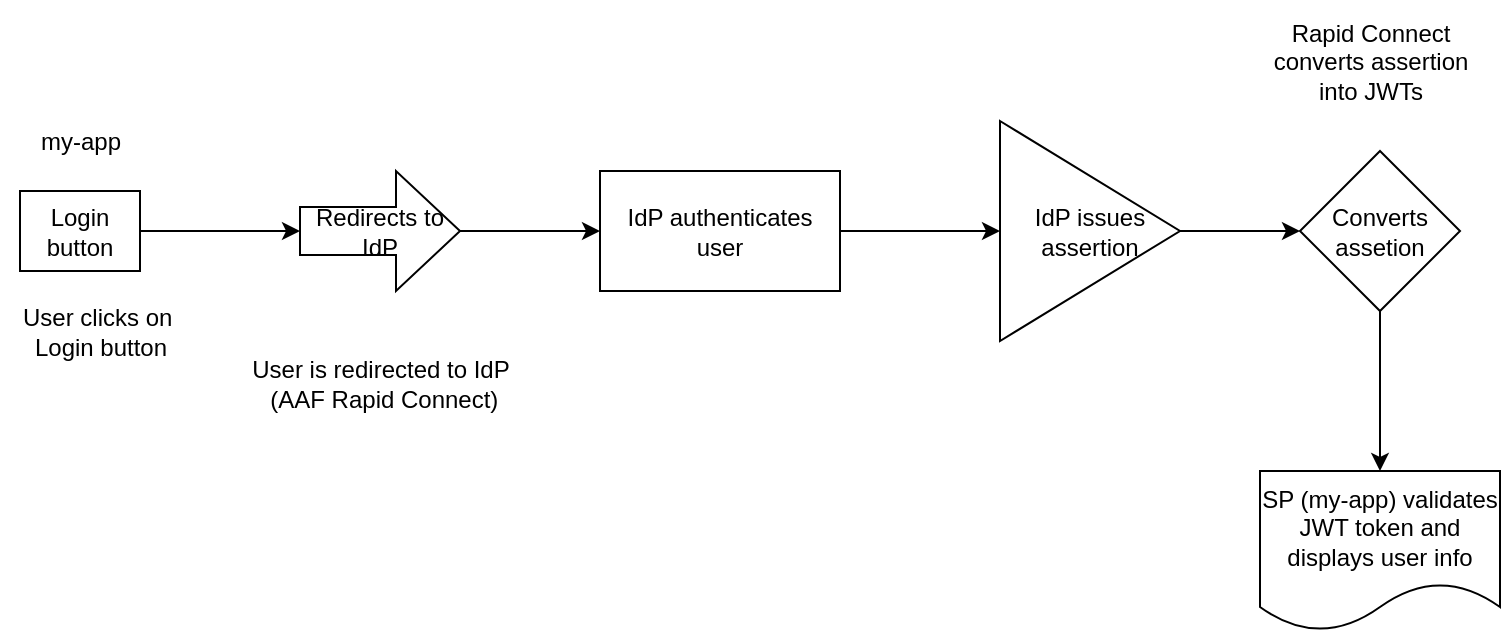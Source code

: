 <mxfile version="26.2.13">
  <diagram name="Page-1" id="TfLnYmUN3K0lK1PbvgGd">
    <mxGraphModel dx="1428" dy="751" grid="1" gridSize="10" guides="1" tooltips="1" connect="1" arrows="1" fold="1" page="1" pageScale="1" pageWidth="850" pageHeight="1100" math="0" shadow="0">
      <root>
        <mxCell id="0" />
        <mxCell id="1" parent="0" />
        <mxCell id="KD7eDB2GPrN01x65ex3s-3" value="" style="edgeStyle=orthogonalEdgeStyle;rounded=0;orthogonalLoop=1;jettySize=auto;html=1;" parent="1" source="KD7eDB2GPrN01x65ex3s-1" target="KD7eDB2GPrN01x65ex3s-2" edge="1">
          <mxGeometry relative="1" as="geometry" />
        </mxCell>
        <mxCell id="KD7eDB2GPrN01x65ex3s-1" value="Login button" style="rounded=0;whiteSpace=wrap;html=1;" parent="1" vertex="1">
          <mxGeometry x="50" y="207.5" width="60" height="40" as="geometry" />
        </mxCell>
        <mxCell id="KD7eDB2GPrN01x65ex3s-7" value="" style="edgeStyle=orthogonalEdgeStyle;rounded=0;orthogonalLoop=1;jettySize=auto;html=1;" parent="1" source="KD7eDB2GPrN01x65ex3s-2" target="KD7eDB2GPrN01x65ex3s-6" edge="1">
          <mxGeometry relative="1" as="geometry" />
        </mxCell>
        <mxCell id="KD7eDB2GPrN01x65ex3s-2" value="Redirects to IdP" style="shape=singleArrow;whiteSpace=wrap;html=1;arrowWidth=0.4;arrowSize=0.4;rounded=0;" parent="1" vertex="1">
          <mxGeometry x="190" y="197.5" width="80" height="60" as="geometry" />
        </mxCell>
        <mxCell id="KD7eDB2GPrN01x65ex3s-9" value="" style="edgeStyle=orthogonalEdgeStyle;rounded=0;orthogonalLoop=1;jettySize=auto;html=1;" parent="1" source="KD7eDB2GPrN01x65ex3s-6" target="KD7eDB2GPrN01x65ex3s-8" edge="1">
          <mxGeometry relative="1" as="geometry" />
        </mxCell>
        <mxCell id="KD7eDB2GPrN01x65ex3s-6" value="IdP authenticates user" style="rounded=0;whiteSpace=wrap;html=1;" parent="1" vertex="1">
          <mxGeometry x="340" y="197.5" width="120" height="60" as="geometry" />
        </mxCell>
        <mxCell id="KD7eDB2GPrN01x65ex3s-11" value="" style="edgeStyle=orthogonalEdgeStyle;rounded=0;orthogonalLoop=1;jettySize=auto;html=1;" parent="1" source="KD7eDB2GPrN01x65ex3s-8" target="KD7eDB2GPrN01x65ex3s-10" edge="1">
          <mxGeometry relative="1" as="geometry" />
        </mxCell>
        <mxCell id="KD7eDB2GPrN01x65ex3s-8" value="&lt;div&gt;IdP issues assertion&lt;/div&gt;" style="triangle;whiteSpace=wrap;html=1;rounded=0;" parent="1" vertex="1">
          <mxGeometry x="540" y="172.5" width="90" height="110" as="geometry" />
        </mxCell>
        <mxCell id="KD7eDB2GPrN01x65ex3s-20" value="" style="edgeStyle=orthogonalEdgeStyle;rounded=0;orthogonalLoop=1;jettySize=auto;html=1;" parent="1" source="KD7eDB2GPrN01x65ex3s-10" target="KD7eDB2GPrN01x65ex3s-19" edge="1">
          <mxGeometry relative="1" as="geometry" />
        </mxCell>
        <mxCell id="KD7eDB2GPrN01x65ex3s-10" value="Converts assetion" style="rhombus;whiteSpace=wrap;html=1;rounded=0;" parent="1" vertex="1">
          <mxGeometry x="690" y="187.5" width="80" height="80" as="geometry" />
        </mxCell>
        <mxCell id="KD7eDB2GPrN01x65ex3s-14" value="&lt;div&gt;User clicks on&amp;nbsp;&lt;/div&gt;&lt;div&gt;Login button&lt;/div&gt;" style="text;html=1;align=center;verticalAlign=middle;resizable=0;points=[];autosize=1;strokeColor=none;fillColor=none;" parent="1" vertex="1">
          <mxGeometry x="40" y="257.5" width="100" height="40" as="geometry" />
        </mxCell>
        <mxCell id="KD7eDB2GPrN01x65ex3s-15" value="&lt;div&gt;User is redirected to IdP&lt;/div&gt;&lt;div&gt;&amp;nbsp;(AAF Rapid Connect)&lt;/div&gt;" style="text;html=1;align=center;verticalAlign=middle;resizable=0;points=[];autosize=1;strokeColor=none;fillColor=none;" parent="1" vertex="1">
          <mxGeometry x="155" y="283.5" width="150" height="40" as="geometry" />
        </mxCell>
        <mxCell id="KD7eDB2GPrN01x65ex3s-18" value="&lt;div&gt;Rapid Connect&lt;/div&gt;&lt;div&gt;&amp;nbsp;converts assertion&amp;nbsp;&lt;/div&gt;&lt;div&gt;into JWTs&lt;/div&gt;" style="text;html=1;align=center;verticalAlign=middle;resizable=0;points=[];autosize=1;strokeColor=none;fillColor=none;" parent="1" vertex="1">
          <mxGeometry x="660" y="112.5" width="130" height="60" as="geometry" />
        </mxCell>
        <mxCell id="KD7eDB2GPrN01x65ex3s-19" value="SP (my-app) validates JWT token and displays user info" style="shape=document;whiteSpace=wrap;html=1;boundedLbl=1;rounded=0;" parent="1" vertex="1">
          <mxGeometry x="670" y="347.5" width="120" height="80" as="geometry" />
        </mxCell>
        <mxCell id="1Ek8Go4A1q_8uLvQjj4T-1" value="my-app" style="text;html=1;align=center;verticalAlign=middle;resizable=0;points=[];autosize=1;strokeColor=none;fillColor=none;" vertex="1" parent="1">
          <mxGeometry x="50" y="167.5" width="60" height="30" as="geometry" />
        </mxCell>
      </root>
    </mxGraphModel>
  </diagram>
</mxfile>
